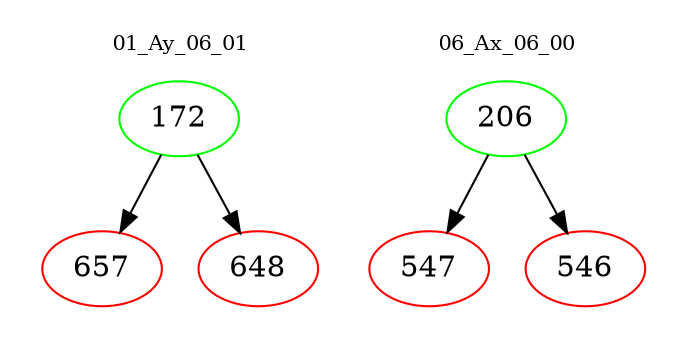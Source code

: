 digraph{
subgraph cluster_0 {
color = white
label = "01_Ay_06_01";
fontsize=10;
T0_172 [label="172", color="green"]
T0_172 -> T0_657 [color="black"]
T0_657 [label="657", color="red"]
T0_172 -> T0_648 [color="black"]
T0_648 [label="648", color="red"]
}
subgraph cluster_1 {
color = white
label = "06_Ax_06_00";
fontsize=10;
T1_206 [label="206", color="green"]
T1_206 -> T1_547 [color="black"]
T1_547 [label="547", color="red"]
T1_206 -> T1_546 [color="black"]
T1_546 [label="546", color="red"]
}
}
